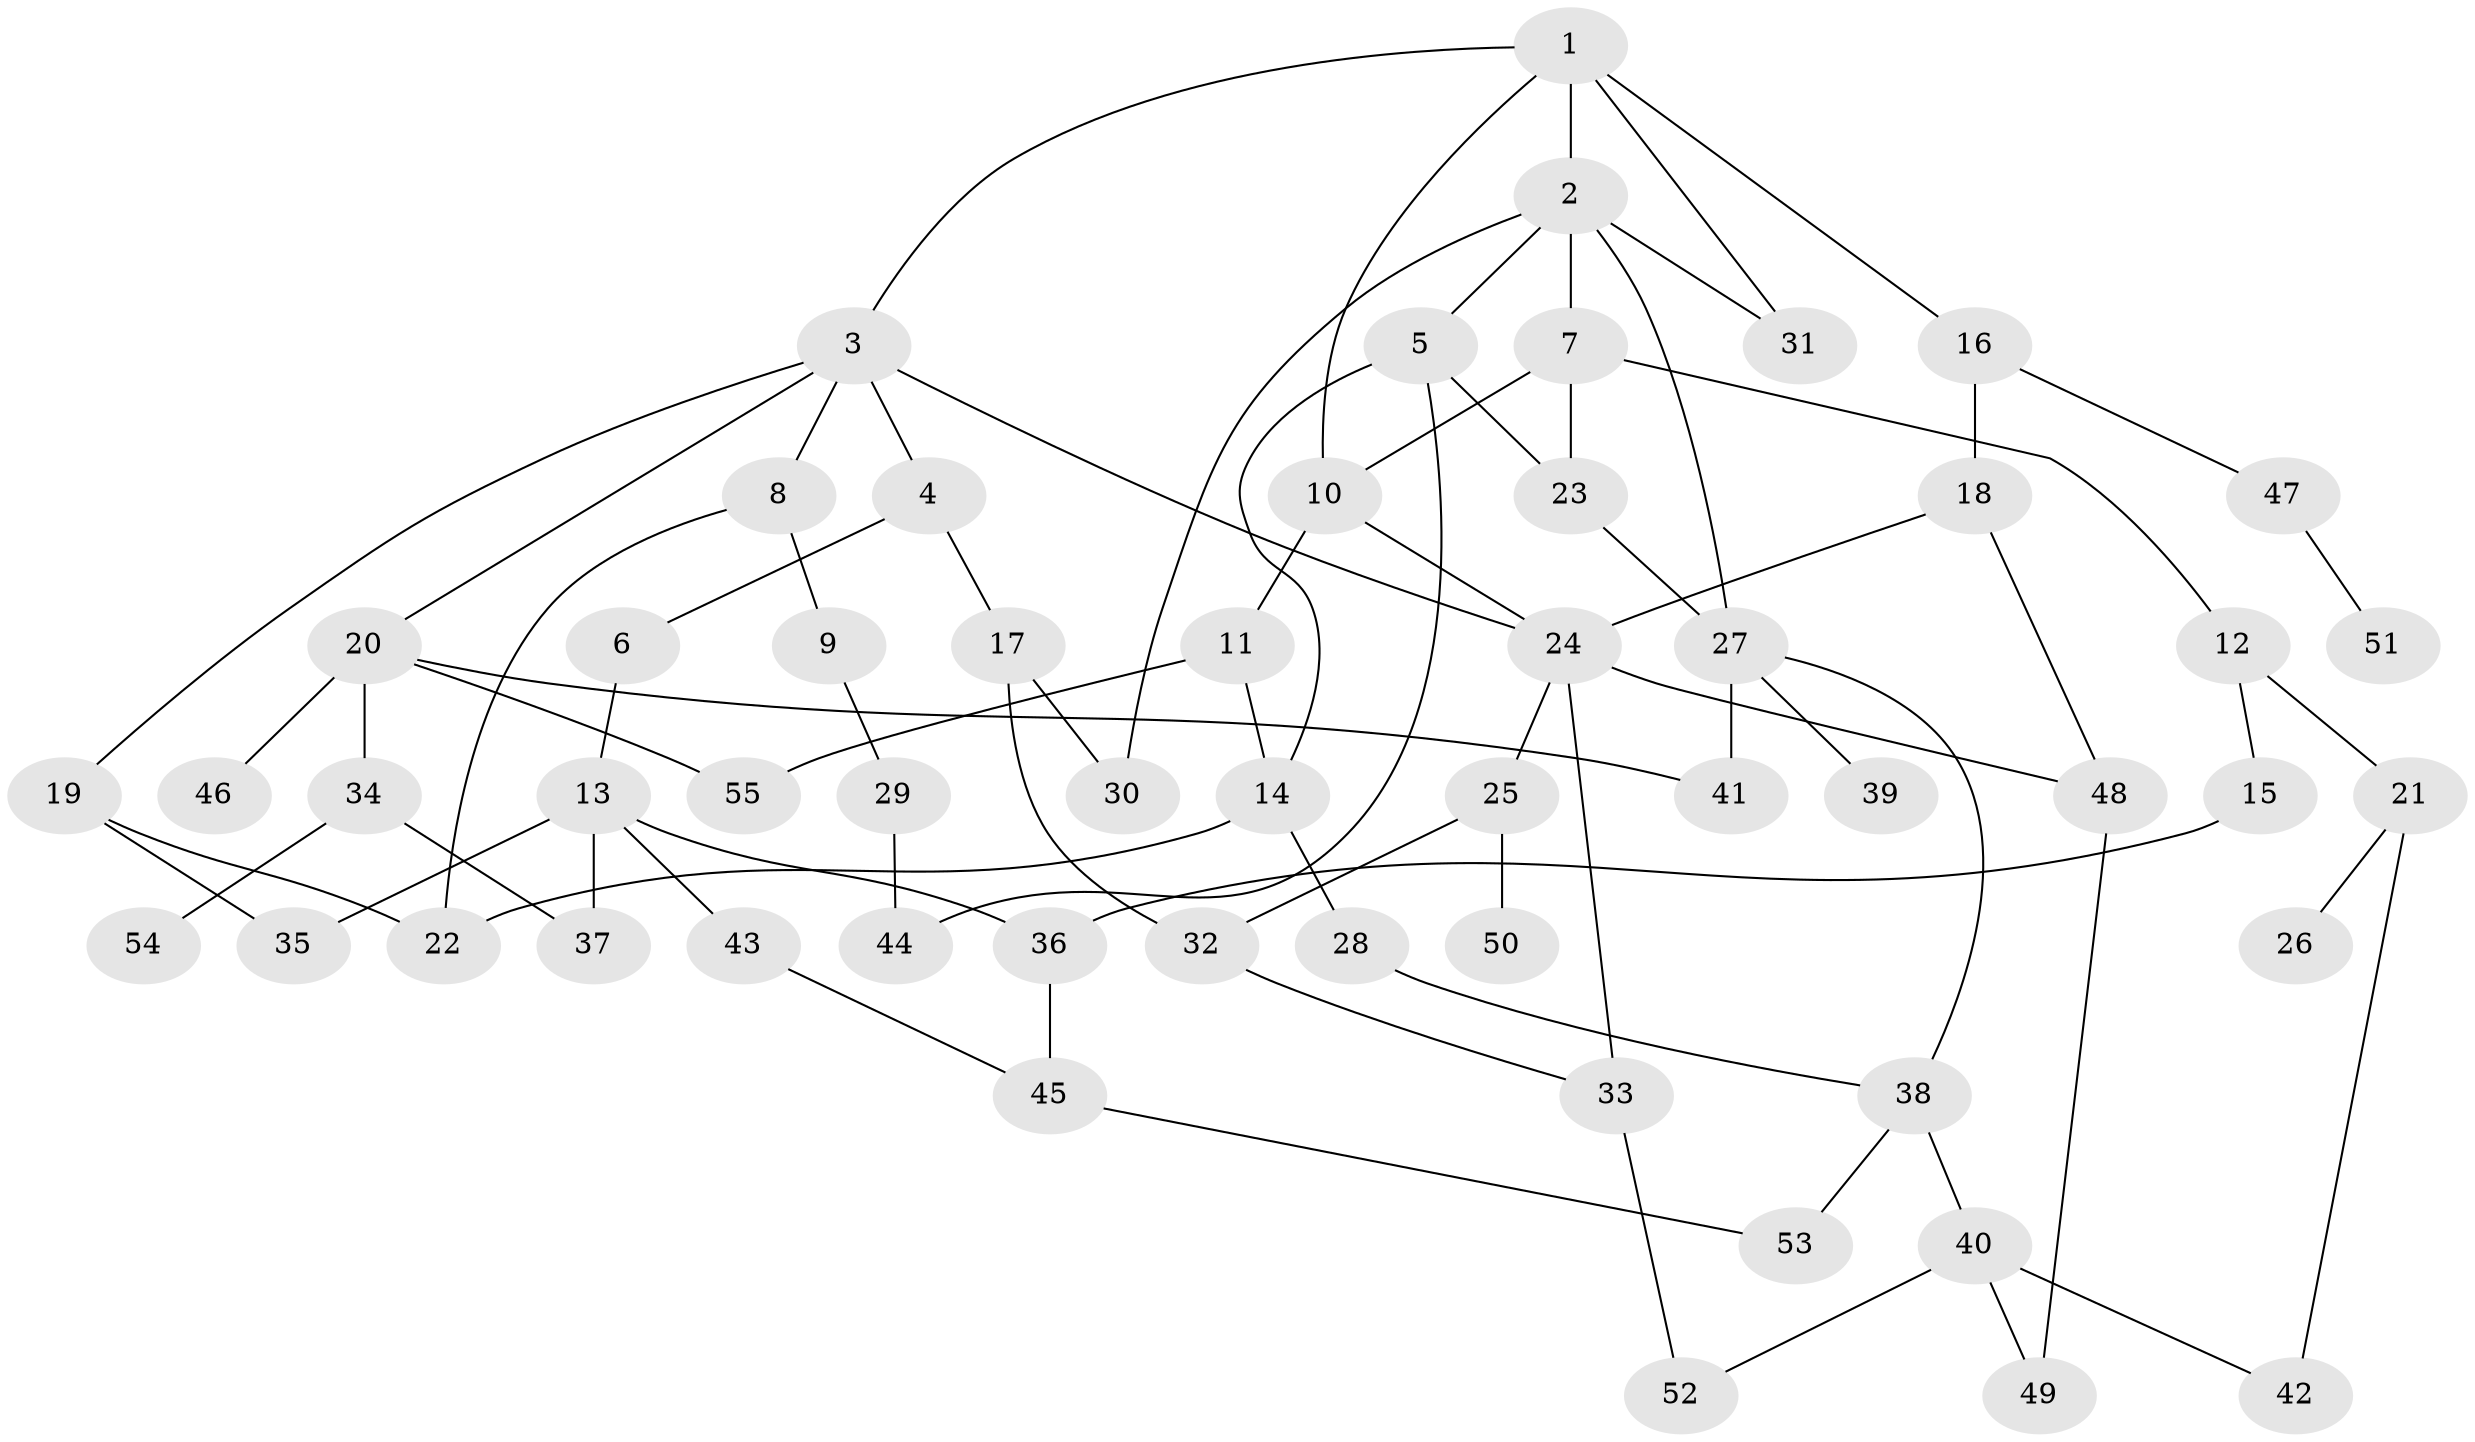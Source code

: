 // Generated by graph-tools (version 1.1) at 2025/34/03/09/25 02:34:15]
// undirected, 55 vertices, 79 edges
graph export_dot {
graph [start="1"]
  node [color=gray90,style=filled];
  1;
  2;
  3;
  4;
  5;
  6;
  7;
  8;
  9;
  10;
  11;
  12;
  13;
  14;
  15;
  16;
  17;
  18;
  19;
  20;
  21;
  22;
  23;
  24;
  25;
  26;
  27;
  28;
  29;
  30;
  31;
  32;
  33;
  34;
  35;
  36;
  37;
  38;
  39;
  40;
  41;
  42;
  43;
  44;
  45;
  46;
  47;
  48;
  49;
  50;
  51;
  52;
  53;
  54;
  55;
  1 -- 2;
  1 -- 3;
  1 -- 16;
  1 -- 31;
  1 -- 10;
  2 -- 5;
  2 -- 7;
  2 -- 27;
  2 -- 31;
  2 -- 30;
  3 -- 4;
  3 -- 8;
  3 -- 19;
  3 -- 20;
  3 -- 24;
  4 -- 6;
  4 -- 17;
  5 -- 23;
  5 -- 44;
  5 -- 14;
  6 -- 13;
  7 -- 10;
  7 -- 12;
  7 -- 23;
  8 -- 9;
  8 -- 22;
  9 -- 29;
  10 -- 11;
  10 -- 24;
  11 -- 14;
  11 -- 55;
  12 -- 15;
  12 -- 21;
  13 -- 43;
  13 -- 36;
  13 -- 37;
  13 -- 35;
  14 -- 28;
  14 -- 22;
  15 -- 36;
  16 -- 18;
  16 -- 47;
  17 -- 30;
  17 -- 32;
  18 -- 24;
  18 -- 48;
  19 -- 22;
  19 -- 35;
  20 -- 34;
  20 -- 41;
  20 -- 46;
  20 -- 55;
  21 -- 26;
  21 -- 42;
  23 -- 27;
  24 -- 25;
  24 -- 33;
  24 -- 48;
  25 -- 50;
  25 -- 32;
  27 -- 39;
  27 -- 41;
  27 -- 38;
  28 -- 38;
  29 -- 44;
  32 -- 33;
  33 -- 52;
  34 -- 37;
  34 -- 54;
  36 -- 45;
  38 -- 40;
  38 -- 53;
  40 -- 42;
  40 -- 49;
  40 -- 52;
  43 -- 45;
  45 -- 53;
  47 -- 51;
  48 -- 49;
}
